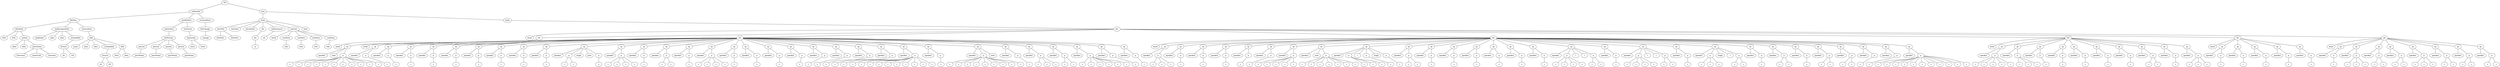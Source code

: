 graph Tree {
	"t0" [label = "TEI"];
	"t1" [label = "teiHeader"];
	"t2" [label = "fileDesc"];
	"t3" [label = "titleStmt"];
	"t4" [label = "title"];
	"t5" [label = "title"];
	"t6" [label = "author"];
	"t7" [label = "idno"];
	"t8" [label = "idno"];
	"t9" [label = "persName"];
	"t10" [label = "forename"];
	"t11" [label = "nameLink"];
	"t12" [label = "surname"];
	"t13" [label = "publicationStmt"];
	"t14" [label = "publisher"];
	"t15" [label = "idno"];
	"t16" [label = "idno"];
	"t17" [label = "availability"];
	"t18" [label = "licence"];
	"t19" [label = "ab"];
	"t20" [label = "ref"];
	"t21" [label = "sourceDesc"];
	"t22" [label = "bibl"];
	"t23" [label = "name"];
	"t24" [label = "idno"];
	"t25" [label = "idno"];
	"t26" [label = "availability"];
	"t27" [label = "licence"];
	"t28" [label = "ab"];
	"t29" [label = "ref"];
	"t30" [label = "bibl"];
	"t31" [label = "date"];
	"t32" [label = "idno"];
	"t33" [label = "profileDesc"];
	"t34" [label = "particDesc"];
	"t35" [label = "listPerson"];
	"t36" [label = "person"];
	"t37" [label = "persName"];
	"t38" [label = "person"];
	"t39" [label = "persName"];
	"t40" [label = "person"];
	"t41" [label = "persName"];
	"t42" [label = "person"];
	"t43" [label = "persName"];
	"t44" [label = "textClass"];
	"t45" [label = "keywords"];
	"t46" [label = "term"];
	"t47" [label = "term"];
	"t48" [label = "revisionDesc"];
	"t49" [label = "listChange"];
	"t50" [label = "change"];
	"t51" [label = "text"];
	"t52" [label = "front"];
	"t53" [label = "docTitle"];
	"t54" [label = "titlePart"];
	"t55" [label = "titlePart"];
	"t56" [label = "docDate"];
	"t57" [label = "docAuthor"];
	"t58" [label = "div"];
	"t59" [label = "div"];
	"t60" [label = "p"];
	"t61" [label = "performance"];
	"t62" [label = "ab"];
	"t63" [label = "castList"];
	"t64" [label = "head"];
	"t65" [label = "castItem"];
	"t66" [label = "role"];
	"t67" [label = "castItem"];
	"t68" [label = "role"];
	"t69" [label = "castItem"];
	"t70" [label = "role"];
	"t71" [label = "castItem"];
	"t72" [label = "role"];
	"t73" [label = "note"];
	"t74" [label = "body"];
	"t75" [label = "div"];
	"t76" [label = "head"];
	"t77" [label = "div"];
	"t78" [label = "head"];
	"t79" [label = "sp"];
	"t80" [label = "speaker"];
	"t81" [label = "note"];
	"t82" [label = "p"];
	"t83" [label = "s"];
	"t84" [label = "s"];
	"t85" [label = "s"];
	"t86" [label = "s"];
	"t87" [label = "s"];
	"t88" [label = "s"];
	"t89" [label = "s"];
	"t90" [label = "s"];
	"t91" [label = "s"];
	"t92" [label = "s"];
	"t93" [label = "s"];
	"t94" [label = "div"];
	"t95" [label = "head"];
	"t96" [label = "sp"];
	"t97" [label = "speaker"];
	"t98" [label = "p"];
	"t99" [label = "s"];
	"t100" [label = "sp"];
	"t101" [label = "speaker"];
	"t102" [label = "p"];
	"t103" [label = "s"];
	"t104" [label = "sp"];
	"t105" [label = "speaker"];
	"t106" [label = "p"];
	"t107" [label = "s"];
	"t108" [label = "sp"];
	"t109" [label = "speaker"];
	"t110" [label = "p"];
	"t111" [label = "s"];
	"t112" [label = "sp"];
	"t113" [label = "speaker"];
	"t114" [label = "p"];
	"t115" [label = "s"];
	"t116" [label = "sp"];
	"t117" [label = "speaker"];
	"t118" [label = "p"];
	"t119" [label = "s"];
	"t120" [label = "sp"];
	"t121" [label = "speaker"];
	"t122" [label = "p"];
	"t123" [label = "s"];
	"t124" [label = "sp"];
	"t125" [label = "speaker"];
	"t126" [label = "p"];
	"t127" [label = "s"];
	"t128" [label = "sp"];
	"t129" [label = "speaker"];
	"t130" [label = "p"];
	"t131" [label = "s"];
	"t132" [label = "sp"];
	"t133" [label = "speaker"];
	"t134" [label = "p"];
	"t135" [label = "s"];
	"t136" [label = "s"];
	"t137" [label = "stage"];
	"t138" [label = "note"];
	"t139" [label = "p"];
	"t140" [label = "s"];
	"t141" [label = "sp"];
	"t142" [label = "speaker"];
	"t143" [label = "p"];
	"t144" [label = "s"];
	"t145" [label = "s"];
	"t146" [label = "s"];
	"t147" [label = "s"];
	"t148" [label = "sp"];
	"t149" [label = "speaker"];
	"t150" [label = "p"];
	"t151" [label = "s"];
	"t152" [label = "sp"];
	"t153" [label = "speaker"];
	"t154" [label = "p"];
	"t155" [label = "s"];
	"t156" [label = "s"];
	"t157" [label = "sp"];
	"t158" [label = "speaker"];
	"t159" [label = "p"];
	"t160" [label = "s"];
	"t161" [label = "sp"];
	"t162" [label = "speaker"];
	"t163" [label = "p"];
	"t164" [label = "s"];
	"t165" [label = "s"];
	"t166" [label = "s"];
	"t167" [label = "s"];
	"t168" [label = "sp"];
	"t169" [label = "speaker"];
	"t170" [label = "p"];
	"t171" [label = "s"];
	"t172" [label = "sp"];
	"t173" [label = "speaker"];
	"t174" [label = "p"];
	"t175" [label = "s"];
	"t176" [label = "sp"];
	"t177" [label = "speaker"];
	"t178" [label = "p"];
	"t179" [label = "s"];
	"t180" [label = "sp"];
	"t181" [label = "speaker"];
	"t182" [label = "p"];
	"t183" [label = "s"];
	"t184" [label = "sp"];
	"t185" [label = "speaker"];
	"t186" [label = "p"];
	"t187" [label = "s"];
	"t188" [label = "sp"];
	"t189" [label = "speaker"];
	"t190" [label = "p"];
	"t191" [label = "s"];
	"t192" [label = "sp"];
	"t193" [label = "speaker"];
	"t194" [label = "p"];
	"t195" [label = "s"];
	"t196" [label = "sp"];
	"t197" [label = "speaker"];
	"t198" [label = "p"];
	"t199" [label = "s"];
	"t200" [label = "sp"];
	"t201" [label = "speaker"];
	"t202" [label = "p"];
	"t203" [label = "s"];
	"t204" [label = "s"];
	"t205" [label = "s"];
	"t206" [label = "s"];
	"t207" [label = "s"];
	"t208" [label = "s"];
	"t209" [label = "s"];
	"t210" [label = "s"];
	"t211" [label = "s"];
	"t212" [label = "s"];
	"t213" [label = "s"];
	"t214" [label = "sp"];
	"t215" [label = "speaker"];
	"t216" [label = "p"];
	"t217" [label = "s"];
	"t218" [label = "sp"];
	"t219" [label = "speaker"];
	"t220" [label = "p"];
	"t221" [label = "s"];
	"t222" [label = "s"];
	"t223" [label = "s"];
	"t224" [label = "s"];
	"t225" [label = "s"];
	"t226" [label = "s"];
	"t227" [label = "s"];
	"t228" [label = "s"];
	"t229" [label = "s"];
	"t230" [label = "note"];
	"t231" [label = "sp"];
	"t232" [label = "speaker"];
	"t233" [label = "p"];
	"t234" [label = "s"];
	"t235" [label = "sp"];
	"t236" [label = "speaker"];
	"t237" [label = "p"];
	"t238" [label = "s"];
	"t239" [label = "s"];
	"t240" [label = "s"];
	"t241" [label = "sp"];
	"t242" [label = "speaker"];
	"t243" [label = "p"];
	"t244" [label = "s"];
	"t245" [label = "s"];
	"t246" [label = "sp"];
	"t247" [label = "speaker"];
	"t248" [label = "p"];
	"t249" [label = "s"];
	"t250" [label = "s"];
	"t251" [label = "s"];
	"t252" [label = "s"];
	"t253" [label = "s"];
	"t254" [label = "s"];
	"t255" [label = "sp"];
	"t256" [label = "speaker"];
	"t257" [label = "p"];
	"t258" [label = "s"];
	"t259" [label = "sp"];
	"t260" [label = "speaker"];
	"t261" [label = "p"];
	"t262" [label = "s"];
	"t263" [label = "div"];
	"t264" [label = "head"];
	"t265" [label = "sp"];
	"t266" [label = "speaker"];
	"t267" [label = "p"];
	"t268" [label = "s"];
	"t269" [label = "s"];
	"t270" [label = "s"];
	"t271" [label = "sp"];
	"t272" [label = "speaker"];
	"t273" [label = "p"];
	"t274" [label = "s"];
	"t275" [label = "sp"];
	"t276" [label = "speaker"];
	"t277" [label = "p"];
	"t278" [label = "s"];
	"t279" [label = "sp"];
	"t280" [label = "speaker"];
	"t281" [label = "p"];
	"t282" [label = "s"];
	"t283" [label = "sp"];
	"t284" [label = "speaker"];
	"t285" [label = "p"];
	"t286" [label = "s"];
	"t287" [label = "sp"];
	"t288" [label = "speaker"];
	"t289" [label = "p"];
	"t290" [label = "s"];
	"t291" [label = "sp"];
	"t292" [label = "speaker"];
	"t293" [label = "p"];
	"t294" [label = "s"];
	"t295" [label = "s"];
	"t296" [label = "s"];
	"t297" [label = "s"];
	"t298" [label = "s"];
	"t299" [label = "sp"];
	"t300" [label = "speaker"];
	"t301" [label = "note"];
	"t302" [label = "p"];
	"t303" [label = "s"];
	"t304" [label = "s"];
	"t305" [label = "s"];
	"t306" [label = "s"];
	"t307" [label = "s"];
	"t308" [label = "s"];
	"t309" [label = "s"];
	"t310" [label = "sp"];
	"t311" [label = "speaker"];
	"t312" [label = "p"];
	"t313" [label = "s"];
	"t314" [label = "s"];
	"t315" [label = "s"];
	"t316" [label = "l"];
	"t317" [label = "p"];
	"t318" [label = "s"];
	"t319" [label = "stage"];
	"t320" [label = "p"];
	"t321" [label = "s"];
	"t322" [label = "sp"];
	"t323" [label = "speaker"];
	"t324" [label = "p"];
	"t325" [label = "s"];
	"t326" [label = "s"];
	"t327" [label = "sp"];
	"t328" [label = "speaker"];
	"t329" [label = "p"];
	"t330" [label = "s"];
	"t331" [label = "sp"];
	"t332" [label = "speaker"];
	"t333" [label = "p"];
	"t334" [label = "s"];
	"t335" [label = "sp"];
	"t336" [label = "speaker"];
	"t337" [label = "p"];
	"t338" [label = "s"];
	"t339" [label = "sp"];
	"t340" [label = "speaker"];
	"t341" [label = "p"];
	"t342" [label = "s"];
	"t343" [label = "sp"];
	"t344" [label = "speaker"];
	"t345" [label = "p"];
	"t346" [label = "s"];
	"t347" [label = "sp"];
	"t348" [label = "speaker"];
	"t349" [label = "p"];
	"t350" [label = "s"];
	"t351" [label = "sp"];
	"t352" [label = "speaker"];
	"t353" [label = "p"];
	"t354" [label = "s"];
	"t355" [label = "s"];
	"t356" [label = "s"];
	"t357" [label = "s"];
	"t358" [label = "l"];
	"t359" [label = "l"];
	"t360" [label = "p"];
	"t361" [label = "s"];
	"t362" [label = "s"];
	"t363" [label = "sp"];
	"t364" [label = "speaker"];
	"t365" [label = "p"];
	"t366" [label = "s"];
	"t367" [label = "sp"];
	"t368" [label = "speaker"];
	"t369" [label = "p"];
	"t370" [label = "s"];
	"t371" [label = "s"];
	"t372" [label = "s"];
	"t373" [label = "s"];
	"t374" [label = "l"];
	"t375" [label = "l"];
	"t376" [label = "p"];
	"t377" [label = "s"];
	"t378" [label = "s"];
	"t379" [label = "sp"];
	"t380" [label = "speaker"];
	"t381" [label = "p"];
	"t382" [label = "s"];
	"t383" [label = "sp"];
	"t384" [label = "speaker"];
	"t385" [label = "p"];
	"t386" [label = "s"];
	"t387" [label = "s"];
	"t388" [label = "s"];
	"t389" [label = "stage"];
	"t390" [label = "l"];
	"t391" [label = "p"];
	"t392" [label = "s"];
	"t393" [label = "s"];
	"t394" [label = "sp"];
	"t395" [label = "speaker"];
	"t396" [label = "p"];
	"t397" [label = "s"];
	"t398" [label = "sp"];
	"t399" [label = "speaker"];
	"t400" [label = "p"];
	"t401" [label = "s"];
	"t402" [label = "s"];
	"t403" [label = "sp"];
	"t404" [label = "speaker"];
	"t405" [label = "p"];
	"t406" [label = "s"];
	"t407" [label = "sp"];
	"t408" [label = "speaker"];
	"t409" [label = "p"];
	"t410" [label = "s"];
	"t411" [label = "s"];
	"t412" [label = "sp"];
	"t413" [label = "speaker"];
	"t414" [label = "p"];
	"t415" [label = "s"];
	"t416" [label = "s"];
	"t417" [label = "sp"];
	"t418" [label = "speaker"];
	"t419" [label = "p"];
	"t420" [label = "s"];
	"t421" [label = "sp"];
	"t422" [label = "speaker"];
	"t423" [label = "p"];
	"t424" [label = "s"];
	"t425" [label = "sp"];
	"t426" [label = "speaker"];
	"t427" [label = "p"];
	"t428" [label = "s"];
	"t429" [label = "s"];
	"t430" [label = "s"];
	"t431" [label = "s"];
	"t432" [label = "s"];
	"t433" [label = "s"];
	"t434" [label = "s"];
	"t435" [label = "s"];
	"t436" [label = "s"];
	"t437" [label = "s"];
	"t438" [label = "s"];
	"t439" [label = "div"];
	"t440" [label = "head"];
	"t441" [label = "sp"];
	"t442" [label = "speaker"];
	"t443" [label = "p"];
	"t444" [label = "s"];
	"t445" [label = "s"];
	"t446" [label = "s"];
	"t447" [label = "s"];
	"t448" [label = "s"];
	"t449" [label = "sp"];
	"t450" [label = "speaker"];
	"t451" [label = "p"];
	"t452" [label = "s"];
	"t453" [label = "s"];
	"t454" [label = "s"];
	"t455" [label = "sp"];
	"t456" [label = "speaker"];
	"t457" [label = "p"];
	"t458" [label = "s"];
	"t459" [label = "sp"];
	"t460" [label = "speaker"];
	"t461" [label = "p"];
	"t462" [label = "s"];
	"t463" [label = "sp"];
	"t464" [label = "speaker"];
	"t465" [label = "p"];
	"t466" [label = "s"];
	"t467" [label = "sp"];
	"t468" [label = "speaker"];
	"t469" [label = "p"];
	"t470" [label = "s"];
	"t471" [label = "sp"];
	"t472" [label = "speaker"];
	"t473" [label = "p"];
	"t474" [label = "s"];
	"t475" [label = "sp"];
	"t476" [label = "speaker"];
	"t477" [label = "p"];
	"t478" [label = "s"];
	"t479" [label = "s"];
	"t480" [label = "sp"];
	"t481" [label = "speaker"];
	"t482" [label = "p"];
	"t483" [label = "s"];
	"t484" [label = "sp"];
	"t485" [label = "speaker"];
	"t486" [label = "p"];
	"t487" [label = "s"];
	"t488" [label = "s"];
	"t489" [label = "s"];
	"t490" [label = "div"];
	"t491" [label = "head"];
	"t492" [label = "sp"];
	"t493" [label = "speaker"];
	"t494" [label = "p"];
	"t495" [label = "s"];
	"t496" [label = "sp"];
	"t497" [label = "speaker"];
	"t498" [label = "p"];
	"t499" [label = "s"];
	"t500" [label = "sp"];
	"t501" [label = "speaker"];
	"t502" [label = "p"];
	"t503" [label = "s"];
	"t504" [label = "sp"];
	"t505" [label = "speaker"];
	"t506" [label = "p"];
	"t507" [label = "s"];
	"t508" [label = "sp"];
	"t509" [label = "speaker"];
	"t510" [label = "p"];
	"t511" [label = "s"];
	"t512" [label = "div"];
	"t513" [label = "head"];
	"t514" [label = "sp"];
	"t515" [label = "speaker"];
	"t516" [label = "p"];
	"t517" [label = "s"];
	"t518" [label = "sp"];
	"t519" [label = "speaker"];
	"t520" [label = "p"];
	"t521" [label = "s"];
	"t522" [label = "s"];
	"t523" [label = "s"];
	"t524" [label = "sp"];
	"t525" [label = "speaker"];
	"t526" [label = "p"];
	"t527" [label = "s"];
	"t528" [label = "s"];
	"t529" [label = "sp"];
	"t530" [label = "speaker"];
	"t531" [label = "p"];
	"t532" [label = "s"];
	"t533" [label = "s"];
	"t534" [label = "sp"];
	"t535" [label = "speaker"];
	"t536" [label = "p"];
	"t537" [label = "s"];
	"t538" [label = "s"];
	"t539" [label = "s"];
	"t540" [label = "sp"];
	"t541" [label = "speaker"];
	"t542" [label = "p"];
	"t543" [label = "s"];
	"t544" [label = "s"];
	"t545" [label = "sp"];
	"t546" [label = "speaker"];
	"t547" [label = "p"];
	"t548" [label = "s"];
	"t549" [label = "s"];
	"t550" [label = "sp"];
	"t551" [label = "speaker"];
	"t552" [label = "p"];
	"t553" [label = "s"];
	"t554" [label = "s"];
	"t0" -- "t1";
	"t1" -- "t2";
	"t2" -- "t3";
	"t3" -- "t4";
	"t3" -- "t5";
	"t3" -- "t6";
	"t6" -- "t7";
	"t6" -- "t8";
	"t6" -- "t9";
	"t9" -- "t10";
	"t9" -- "t11";
	"t9" -- "t12";
	"t2" -- "t13";
	"t13" -- "t14";
	"t13" -- "t15";
	"t13" -- "t16";
	"t13" -- "t17";
	"t17" -- "t18";
	"t18" -- "t19";
	"t18" -- "t20";
	"t2" -- "t21";
	"t21" -- "t22";
	"t22" -- "t23";
	"t22" -- "t24";
	"t22" -- "t25";
	"t22" -- "t26";
	"t26" -- "t27";
	"t27" -- "t28";
	"t27" -- "t29";
	"t22" -- "t30";
	"t30" -- "t31";
	"t30" -- "t32";
	"t1" -- "t33";
	"t33" -- "t34";
	"t34" -- "t35";
	"t35" -- "t36";
	"t36" -- "t37";
	"t35" -- "t38";
	"t38" -- "t39";
	"t35" -- "t40";
	"t40" -- "t41";
	"t35" -- "t42";
	"t42" -- "t43";
	"t33" -- "t44";
	"t44" -- "t45";
	"t45" -- "t46";
	"t45" -- "t47";
	"t1" -- "t48";
	"t48" -- "t49";
	"t49" -- "t50";
	"t0" -- "t51";
	"t51" -- "t52";
	"t52" -- "t53";
	"t53" -- "t54";
	"t53" -- "t55";
	"t52" -- "t56";
	"t52" -- "t57";
	"t52" -- "t58";
	"t58" -- "t59";
	"t59" -- "t60";
	"t52" -- "t61";
	"t61" -- "t62";
	"t52" -- "t63";
	"t63" -- "t64";
	"t63" -- "t65";
	"t65" -- "t66";
	"t63" -- "t67";
	"t67" -- "t68";
	"t63" -- "t69";
	"t69" -- "t70";
	"t63" -- "t71";
	"t71" -- "t72";
	"t52" -- "t73";
	"t51" -- "t74";
	"t74" -- "t75";
	"t75" -- "t76";
	"t75" -- "t77";
	"t77" -- "t78";
	"t77" -- "t79";
	"t79" -- "t80";
	"t79" -- "t81";
	"t79" -- "t82";
	"t82" -- "t83";
	"t82" -- "t84";
	"t82" -- "t85";
	"t82" -- "t86";
	"t82" -- "t87";
	"t82" -- "t88";
	"t82" -- "t89";
	"t82" -- "t90";
	"t82" -- "t91";
	"t82" -- "t92";
	"t82" -- "t93";
	"t75" -- "t94";
	"t94" -- "t95";
	"t94" -- "t96";
	"t96" -- "t97";
	"t96" -- "t98";
	"t98" -- "t99";
	"t94" -- "t100";
	"t100" -- "t101";
	"t100" -- "t102";
	"t102" -- "t103";
	"t94" -- "t104";
	"t104" -- "t105";
	"t104" -- "t106";
	"t106" -- "t107";
	"t94" -- "t108";
	"t108" -- "t109";
	"t108" -- "t110";
	"t110" -- "t111";
	"t94" -- "t112";
	"t112" -- "t113";
	"t112" -- "t114";
	"t114" -- "t115";
	"t94" -- "t116";
	"t116" -- "t117";
	"t116" -- "t118";
	"t118" -- "t119";
	"t94" -- "t120";
	"t120" -- "t121";
	"t120" -- "t122";
	"t122" -- "t123";
	"t94" -- "t124";
	"t124" -- "t125";
	"t124" -- "t126";
	"t126" -- "t127";
	"t94" -- "t128";
	"t128" -- "t129";
	"t128" -- "t130";
	"t130" -- "t131";
	"t94" -- "t132";
	"t132" -- "t133";
	"t132" -- "t134";
	"t134" -- "t135";
	"t134" -- "t136";
	"t132" -- "t137";
	"t132" -- "t138";
	"t132" -- "t139";
	"t139" -- "t140";
	"t94" -- "t141";
	"t141" -- "t142";
	"t141" -- "t143";
	"t143" -- "t144";
	"t143" -- "t145";
	"t143" -- "t146";
	"t143" -- "t147";
	"t94" -- "t148";
	"t148" -- "t149";
	"t148" -- "t150";
	"t150" -- "t151";
	"t94" -- "t152";
	"t152" -- "t153";
	"t152" -- "t154";
	"t154" -- "t155";
	"t154" -- "t156";
	"t94" -- "t157";
	"t157" -- "t158";
	"t157" -- "t159";
	"t159" -- "t160";
	"t94" -- "t161";
	"t161" -- "t162";
	"t161" -- "t163";
	"t163" -- "t164";
	"t163" -- "t165";
	"t163" -- "t166";
	"t163" -- "t167";
	"t94" -- "t168";
	"t168" -- "t169";
	"t168" -- "t170";
	"t170" -- "t171";
	"t94" -- "t172";
	"t172" -- "t173";
	"t172" -- "t174";
	"t174" -- "t175";
	"t94" -- "t176";
	"t176" -- "t177";
	"t176" -- "t178";
	"t178" -- "t179";
	"t94" -- "t180";
	"t180" -- "t181";
	"t180" -- "t182";
	"t182" -- "t183";
	"t94" -- "t184";
	"t184" -- "t185";
	"t184" -- "t186";
	"t186" -- "t187";
	"t94" -- "t188";
	"t188" -- "t189";
	"t188" -- "t190";
	"t190" -- "t191";
	"t94" -- "t192";
	"t192" -- "t193";
	"t192" -- "t194";
	"t194" -- "t195";
	"t94" -- "t196";
	"t196" -- "t197";
	"t196" -- "t198";
	"t198" -- "t199";
	"t94" -- "t200";
	"t200" -- "t201";
	"t200" -- "t202";
	"t202" -- "t203";
	"t202" -- "t204";
	"t202" -- "t205";
	"t202" -- "t206";
	"t202" -- "t207";
	"t202" -- "t208";
	"t202" -- "t209";
	"t202" -- "t210";
	"t202" -- "t211";
	"t202" -- "t212";
	"t202" -- "t213";
	"t94" -- "t214";
	"t214" -- "t215";
	"t214" -- "t216";
	"t216" -- "t217";
	"t94" -- "t218";
	"t218" -- "t219";
	"t218" -- "t220";
	"t220" -- "t221";
	"t220" -- "t222";
	"t220" -- "t223";
	"t220" -- "t224";
	"t220" -- "t225";
	"t220" -- "t226";
	"t220" -- "t227";
	"t220" -- "t228";
	"t220" -- "t229";
	"t218" -- "t230";
	"t94" -- "t231";
	"t231" -- "t232";
	"t231" -- "t233";
	"t233" -- "t234";
	"t94" -- "t235";
	"t235" -- "t236";
	"t235" -- "t237";
	"t237" -- "t238";
	"t237" -- "t239";
	"t237" -- "t240";
	"t94" -- "t241";
	"t241" -- "t242";
	"t241" -- "t243";
	"t243" -- "t244";
	"t243" -- "t245";
	"t94" -- "t246";
	"t246" -- "t247";
	"t246" -- "t248";
	"t248" -- "t249";
	"t248" -- "t250";
	"t248" -- "t251";
	"t248" -- "t252";
	"t248" -- "t253";
	"t248" -- "t254";
	"t94" -- "t255";
	"t255" -- "t256";
	"t255" -- "t257";
	"t257" -- "t258";
	"t94" -- "t259";
	"t259" -- "t260";
	"t259" -- "t261";
	"t261" -- "t262";
	"t75" -- "t263";
	"t263" -- "t264";
	"t263" -- "t265";
	"t265" -- "t266";
	"t265" -- "t267";
	"t267" -- "t268";
	"t267" -- "t269";
	"t267" -- "t270";
	"t263" -- "t271";
	"t271" -- "t272";
	"t271" -- "t273";
	"t273" -- "t274";
	"t263" -- "t275";
	"t275" -- "t276";
	"t275" -- "t277";
	"t277" -- "t278";
	"t263" -- "t279";
	"t279" -- "t280";
	"t279" -- "t281";
	"t281" -- "t282";
	"t263" -- "t283";
	"t283" -- "t284";
	"t283" -- "t285";
	"t285" -- "t286";
	"t263" -- "t287";
	"t287" -- "t288";
	"t287" -- "t289";
	"t289" -- "t290";
	"t263" -- "t291";
	"t291" -- "t292";
	"t291" -- "t293";
	"t293" -- "t294";
	"t293" -- "t295";
	"t293" -- "t296";
	"t293" -- "t297";
	"t293" -- "t298";
	"t263" -- "t299";
	"t299" -- "t300";
	"t299" -- "t301";
	"t299" -- "t302";
	"t302" -- "t303";
	"t302" -- "t304";
	"t302" -- "t305";
	"t302" -- "t306";
	"t302" -- "t307";
	"t302" -- "t308";
	"t302" -- "t309";
	"t263" -- "t310";
	"t310" -- "t311";
	"t310" -- "t312";
	"t312" -- "t313";
	"t312" -- "t314";
	"t312" -- "t315";
	"t310" -- "t316";
	"t310" -- "t317";
	"t317" -- "t318";
	"t310" -- "t319";
	"t310" -- "t320";
	"t320" -- "t321";
	"t263" -- "t322";
	"t322" -- "t323";
	"t322" -- "t324";
	"t324" -- "t325";
	"t324" -- "t326";
	"t263" -- "t327";
	"t327" -- "t328";
	"t327" -- "t329";
	"t329" -- "t330";
	"t263" -- "t331";
	"t331" -- "t332";
	"t331" -- "t333";
	"t333" -- "t334";
	"t263" -- "t335";
	"t335" -- "t336";
	"t335" -- "t337";
	"t337" -- "t338";
	"t263" -- "t339";
	"t339" -- "t340";
	"t339" -- "t341";
	"t341" -- "t342";
	"t263" -- "t343";
	"t343" -- "t344";
	"t343" -- "t345";
	"t345" -- "t346";
	"t263" -- "t347";
	"t347" -- "t348";
	"t347" -- "t349";
	"t349" -- "t350";
	"t263" -- "t351";
	"t351" -- "t352";
	"t351" -- "t353";
	"t353" -- "t354";
	"t353" -- "t355";
	"t353" -- "t356";
	"t353" -- "t357";
	"t351" -- "t358";
	"t351" -- "t359";
	"t351" -- "t360";
	"t360" -- "t361";
	"t360" -- "t362";
	"t263" -- "t363";
	"t363" -- "t364";
	"t363" -- "t365";
	"t365" -- "t366";
	"t263" -- "t367";
	"t367" -- "t368";
	"t367" -- "t369";
	"t369" -- "t370";
	"t369" -- "t371";
	"t369" -- "t372";
	"t369" -- "t373";
	"t367" -- "t374";
	"t367" -- "t375";
	"t367" -- "t376";
	"t376" -- "t377";
	"t376" -- "t378";
	"t263" -- "t379";
	"t379" -- "t380";
	"t379" -- "t381";
	"t381" -- "t382";
	"t263" -- "t383";
	"t383" -- "t384";
	"t383" -- "t385";
	"t385" -- "t386";
	"t385" -- "t387";
	"t385" -- "t388";
	"t383" -- "t389";
	"t383" -- "t390";
	"t383" -- "t391";
	"t391" -- "t392";
	"t391" -- "t393";
	"t263" -- "t394";
	"t394" -- "t395";
	"t394" -- "t396";
	"t396" -- "t397";
	"t263" -- "t398";
	"t398" -- "t399";
	"t398" -- "t400";
	"t400" -- "t401";
	"t400" -- "t402";
	"t263" -- "t403";
	"t403" -- "t404";
	"t403" -- "t405";
	"t405" -- "t406";
	"t263" -- "t407";
	"t407" -- "t408";
	"t407" -- "t409";
	"t409" -- "t410";
	"t409" -- "t411";
	"t263" -- "t412";
	"t412" -- "t413";
	"t412" -- "t414";
	"t414" -- "t415";
	"t414" -- "t416";
	"t263" -- "t417";
	"t417" -- "t418";
	"t417" -- "t419";
	"t419" -- "t420";
	"t263" -- "t421";
	"t421" -- "t422";
	"t421" -- "t423";
	"t423" -- "t424";
	"t263" -- "t425";
	"t425" -- "t426";
	"t425" -- "t427";
	"t427" -- "t428";
	"t427" -- "t429";
	"t427" -- "t430";
	"t427" -- "t431";
	"t427" -- "t432";
	"t427" -- "t433";
	"t427" -- "t434";
	"t427" -- "t435";
	"t427" -- "t436";
	"t427" -- "t437";
	"t427" -- "t438";
	"t75" -- "t439";
	"t439" -- "t440";
	"t439" -- "t441";
	"t441" -- "t442";
	"t441" -- "t443";
	"t443" -- "t444";
	"t443" -- "t445";
	"t443" -- "t446";
	"t443" -- "t447";
	"t443" -- "t448";
	"t439" -- "t449";
	"t449" -- "t450";
	"t449" -- "t451";
	"t451" -- "t452";
	"t451" -- "t453";
	"t451" -- "t454";
	"t439" -- "t455";
	"t455" -- "t456";
	"t455" -- "t457";
	"t457" -- "t458";
	"t439" -- "t459";
	"t459" -- "t460";
	"t459" -- "t461";
	"t461" -- "t462";
	"t439" -- "t463";
	"t463" -- "t464";
	"t463" -- "t465";
	"t465" -- "t466";
	"t439" -- "t467";
	"t467" -- "t468";
	"t467" -- "t469";
	"t469" -- "t470";
	"t439" -- "t471";
	"t471" -- "t472";
	"t471" -- "t473";
	"t473" -- "t474";
	"t439" -- "t475";
	"t475" -- "t476";
	"t475" -- "t477";
	"t477" -- "t478";
	"t477" -- "t479";
	"t439" -- "t480";
	"t480" -- "t481";
	"t480" -- "t482";
	"t482" -- "t483";
	"t439" -- "t484";
	"t484" -- "t485";
	"t484" -- "t486";
	"t486" -- "t487";
	"t486" -- "t488";
	"t486" -- "t489";
	"t75" -- "t490";
	"t490" -- "t491";
	"t490" -- "t492";
	"t492" -- "t493";
	"t492" -- "t494";
	"t494" -- "t495";
	"t490" -- "t496";
	"t496" -- "t497";
	"t496" -- "t498";
	"t498" -- "t499";
	"t490" -- "t500";
	"t500" -- "t501";
	"t500" -- "t502";
	"t502" -- "t503";
	"t490" -- "t504";
	"t504" -- "t505";
	"t504" -- "t506";
	"t506" -- "t507";
	"t490" -- "t508";
	"t508" -- "t509";
	"t508" -- "t510";
	"t510" -- "t511";
	"t75" -- "t512";
	"t512" -- "t513";
	"t512" -- "t514";
	"t514" -- "t515";
	"t514" -- "t516";
	"t516" -- "t517";
	"t512" -- "t518";
	"t518" -- "t519";
	"t518" -- "t520";
	"t520" -- "t521";
	"t520" -- "t522";
	"t520" -- "t523";
	"t512" -- "t524";
	"t524" -- "t525";
	"t524" -- "t526";
	"t526" -- "t527";
	"t526" -- "t528";
	"t512" -- "t529";
	"t529" -- "t530";
	"t529" -- "t531";
	"t531" -- "t532";
	"t531" -- "t533";
	"t512" -- "t534";
	"t534" -- "t535";
	"t534" -- "t536";
	"t536" -- "t537";
	"t536" -- "t538";
	"t536" -- "t539";
	"t512" -- "t540";
	"t540" -- "t541";
	"t540" -- "t542";
	"t542" -- "t543";
	"t542" -- "t544";
	"t512" -- "t545";
	"t545" -- "t546";
	"t545" -- "t547";
	"t547" -- "t548";
	"t547" -- "t549";
	"t512" -- "t550";
	"t550" -- "t551";
	"t550" -- "t552";
	"t552" -- "t553";
	"t552" -- "t554";
}
